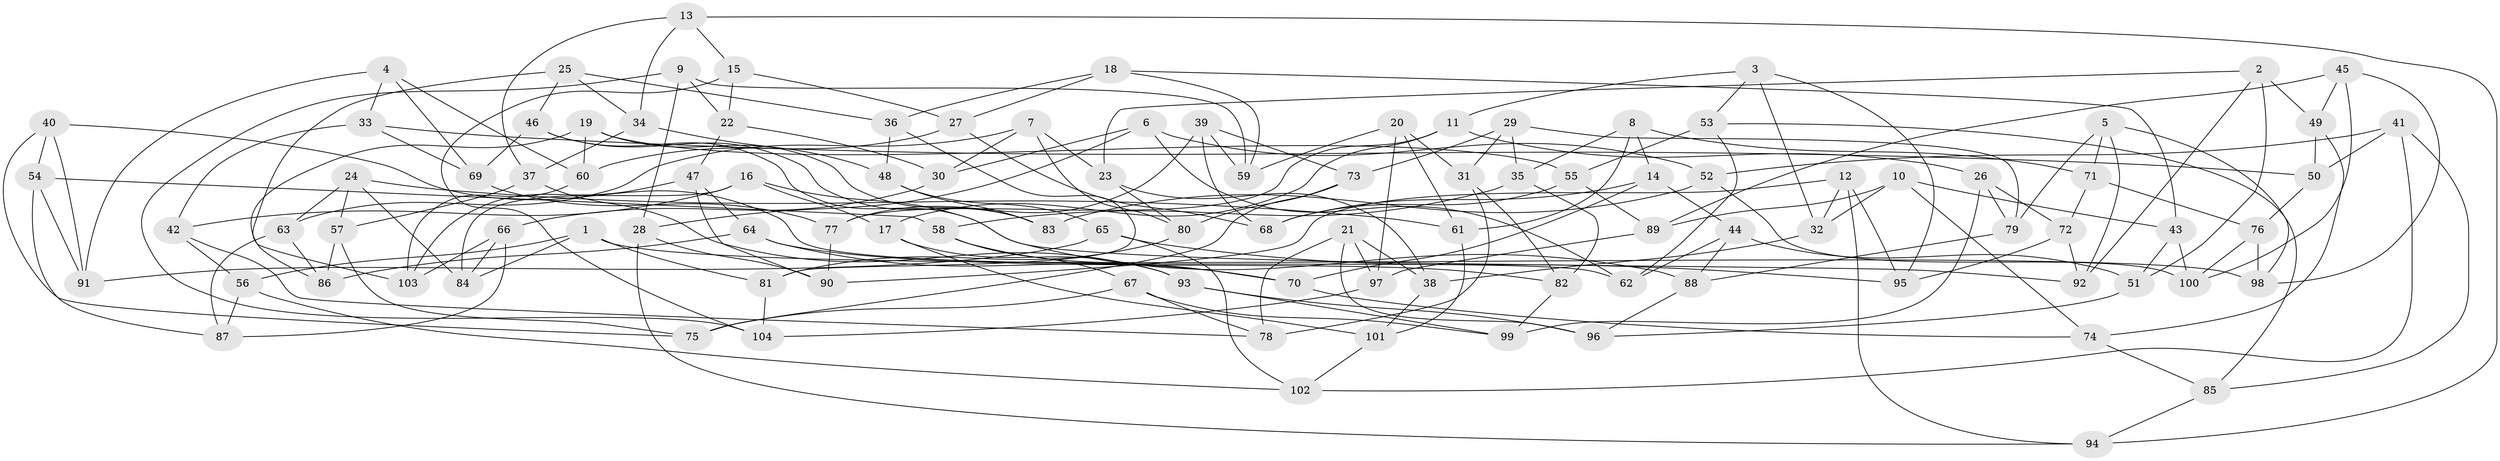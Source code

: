 // coarse degree distribution, {6: 0.5769230769230769, 4: 0.2692307692307692, 9: 0.057692307692307696, 8: 0.057692307692307696, 10: 0.019230769230769232, 5: 0.019230769230769232}
// Generated by graph-tools (version 1.1) at 2025/48/03/06/25 01:48:58]
// undirected, 104 vertices, 208 edges
graph export_dot {
graph [start="1"]
  node [color=gray90,style=filled];
  1;
  2;
  3;
  4;
  5;
  6;
  7;
  8;
  9;
  10;
  11;
  12;
  13;
  14;
  15;
  16;
  17;
  18;
  19;
  20;
  21;
  22;
  23;
  24;
  25;
  26;
  27;
  28;
  29;
  30;
  31;
  32;
  33;
  34;
  35;
  36;
  37;
  38;
  39;
  40;
  41;
  42;
  43;
  44;
  45;
  46;
  47;
  48;
  49;
  50;
  51;
  52;
  53;
  54;
  55;
  56;
  57;
  58;
  59;
  60;
  61;
  62;
  63;
  64;
  65;
  66;
  67;
  68;
  69;
  70;
  71;
  72;
  73;
  74;
  75;
  76;
  77;
  78;
  79;
  80;
  81;
  82;
  83;
  84;
  85;
  86;
  87;
  88;
  89;
  90;
  91;
  92;
  93;
  94;
  95;
  96;
  97;
  98;
  99;
  100;
  101;
  102;
  103;
  104;
  1 -- 98;
  1 -- 84;
  1 -- 56;
  1 -- 81;
  2 -- 92;
  2 -- 49;
  2 -- 23;
  2 -- 51;
  3 -- 53;
  3 -- 32;
  3 -- 95;
  3 -- 11;
  4 -- 69;
  4 -- 91;
  4 -- 60;
  4 -- 33;
  5 -- 71;
  5 -- 98;
  5 -- 79;
  5 -- 92;
  6 -- 62;
  6 -- 28;
  6 -- 30;
  6 -- 52;
  7 -- 63;
  7 -- 23;
  7 -- 30;
  7 -- 80;
  8 -- 14;
  8 -- 71;
  8 -- 61;
  8 -- 35;
  9 -- 22;
  9 -- 59;
  9 -- 28;
  9 -- 104;
  10 -- 32;
  10 -- 74;
  10 -- 89;
  10 -- 43;
  11 -- 17;
  11 -- 77;
  11 -- 26;
  12 -- 94;
  12 -- 95;
  12 -- 90;
  12 -- 32;
  13 -- 37;
  13 -- 94;
  13 -- 34;
  13 -- 15;
  14 -- 70;
  14 -- 68;
  14 -- 44;
  15 -- 27;
  15 -- 104;
  15 -- 22;
  16 -- 84;
  16 -- 17;
  16 -- 42;
  16 -- 92;
  17 -- 93;
  17 -- 101;
  18 -- 36;
  18 -- 27;
  18 -- 43;
  18 -- 59;
  19 -- 86;
  19 -- 55;
  19 -- 83;
  19 -- 60;
  20 -- 59;
  20 -- 31;
  20 -- 97;
  20 -- 61;
  21 -- 96;
  21 -- 97;
  21 -- 78;
  21 -- 38;
  22 -- 47;
  22 -- 30;
  23 -- 38;
  23 -- 80;
  24 -- 84;
  24 -- 63;
  24 -- 57;
  24 -- 61;
  25 -- 36;
  25 -- 34;
  25 -- 103;
  25 -- 46;
  26 -- 79;
  26 -- 99;
  26 -- 72;
  27 -- 60;
  27 -- 68;
  28 -- 94;
  28 -- 90;
  29 -- 73;
  29 -- 31;
  29 -- 35;
  29 -- 79;
  30 -- 66;
  31 -- 82;
  31 -- 78;
  32 -- 38;
  33 -- 42;
  33 -- 50;
  33 -- 69;
  34 -- 48;
  34 -- 37;
  35 -- 58;
  35 -- 82;
  36 -- 81;
  36 -- 48;
  37 -- 57;
  37 -- 93;
  38 -- 101;
  39 -- 73;
  39 -- 77;
  39 -- 68;
  39 -- 59;
  40 -- 75;
  40 -- 62;
  40 -- 91;
  40 -- 54;
  41 -- 102;
  41 -- 50;
  41 -- 85;
  41 -- 52;
  42 -- 56;
  42 -- 78;
  43 -- 51;
  43 -- 100;
  44 -- 88;
  44 -- 62;
  44 -- 51;
  45 -- 100;
  45 -- 98;
  45 -- 49;
  45 -- 89;
  46 -- 69;
  46 -- 88;
  46 -- 83;
  47 -- 103;
  47 -- 90;
  47 -- 64;
  48 -- 83;
  48 -- 65;
  49 -- 50;
  49 -- 74;
  50 -- 76;
  51 -- 96;
  52 -- 83;
  52 -- 100;
  53 -- 85;
  53 -- 62;
  53 -- 55;
  54 -- 87;
  54 -- 91;
  54 -- 58;
  55 -- 68;
  55 -- 89;
  56 -- 87;
  56 -- 102;
  57 -- 75;
  57 -- 86;
  58 -- 70;
  58 -- 67;
  60 -- 103;
  61 -- 101;
  63 -- 87;
  63 -- 86;
  64 -- 70;
  64 -- 82;
  64 -- 86;
  65 -- 91;
  65 -- 95;
  65 -- 102;
  66 -- 87;
  66 -- 103;
  66 -- 84;
  67 -- 99;
  67 -- 78;
  67 -- 75;
  69 -- 77;
  70 -- 74;
  71 -- 72;
  71 -- 76;
  72 -- 92;
  72 -- 95;
  73 -- 80;
  73 -- 75;
  74 -- 85;
  76 -- 98;
  76 -- 100;
  77 -- 90;
  79 -- 88;
  80 -- 81;
  81 -- 104;
  82 -- 99;
  85 -- 94;
  88 -- 96;
  89 -- 97;
  93 -- 96;
  93 -- 99;
  97 -- 104;
  101 -- 102;
}
